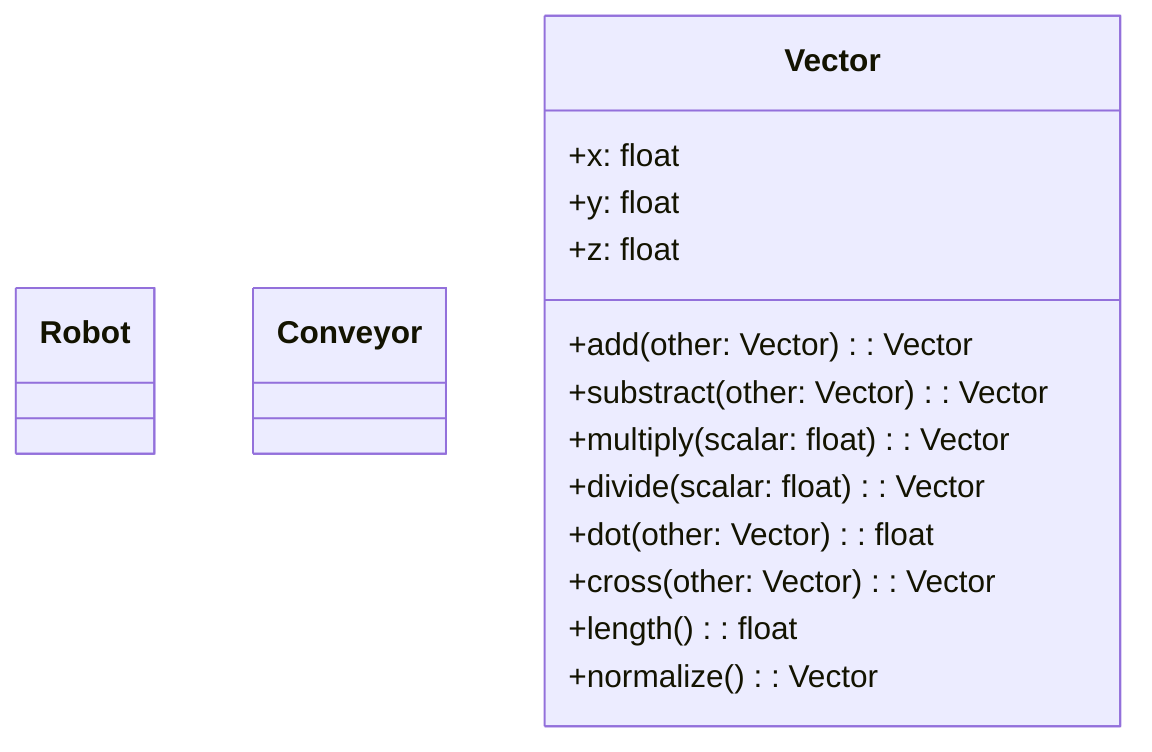 classDiagram
    class Robot {

    }
    class Conveyor {

    }
    class Vector {
        +x: float
        +y: float
        +z: float
        +add(other: Vector): Vector
        +substract(other: Vector): Vector
        +multiply(scalar: float): Vector
        +divide(scalar: float): Vector
        +dot(other: Vector): float
        +cross(other: Vector): Vector
        +length(): float
        +normalize(): Vector
    }